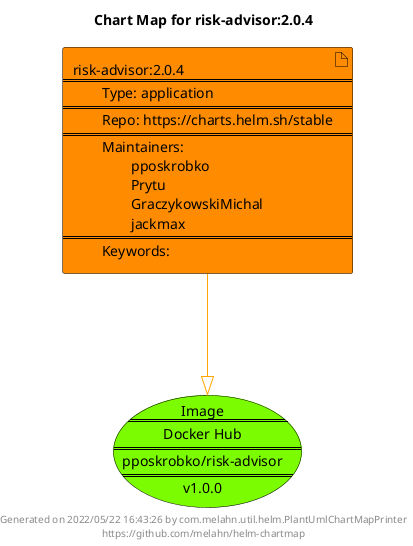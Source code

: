 @startuml
skinparam linetype ortho
skinparam backgroundColor white
skinparam usecaseBorderColor black
skinparam usecaseArrowColor LightSlateGray
skinparam artifactBorderColor black
skinparam artifactArrowColor LightSlateGray

title Chart Map for risk-advisor:2.0.4

'There is one referenced Helm Chart
artifact "risk-advisor:2.0.4\n====\n\tType: application\n====\n\tRepo: https://charts.helm.sh/stable\n====\n\tMaintainers: \n\t\tpposkrobko\n\t\tPrytu\n\t\tGraczykowskiMichal\n\t\tjackmax\n====\n\tKeywords: " as risk_advisor_2_0_4 #Darkorange

'There is one referenced Docker Image
usecase "Image\n====\nDocker Hub\n====\npposkrobko/risk-advisor\n====\nv1.0.0" as pposkrobko_risk_advisor_v1_0_0 #LawnGreen

'Chart Dependencies
risk_advisor_2_0_4--[#orange]-|>pposkrobko_risk_advisor_v1_0_0

center footer Generated on 2022/05/22 16:43:26 by com.melahn.util.helm.PlantUmlChartMapPrinter\nhttps://github.com/melahn/helm-chartmap
@enduml
